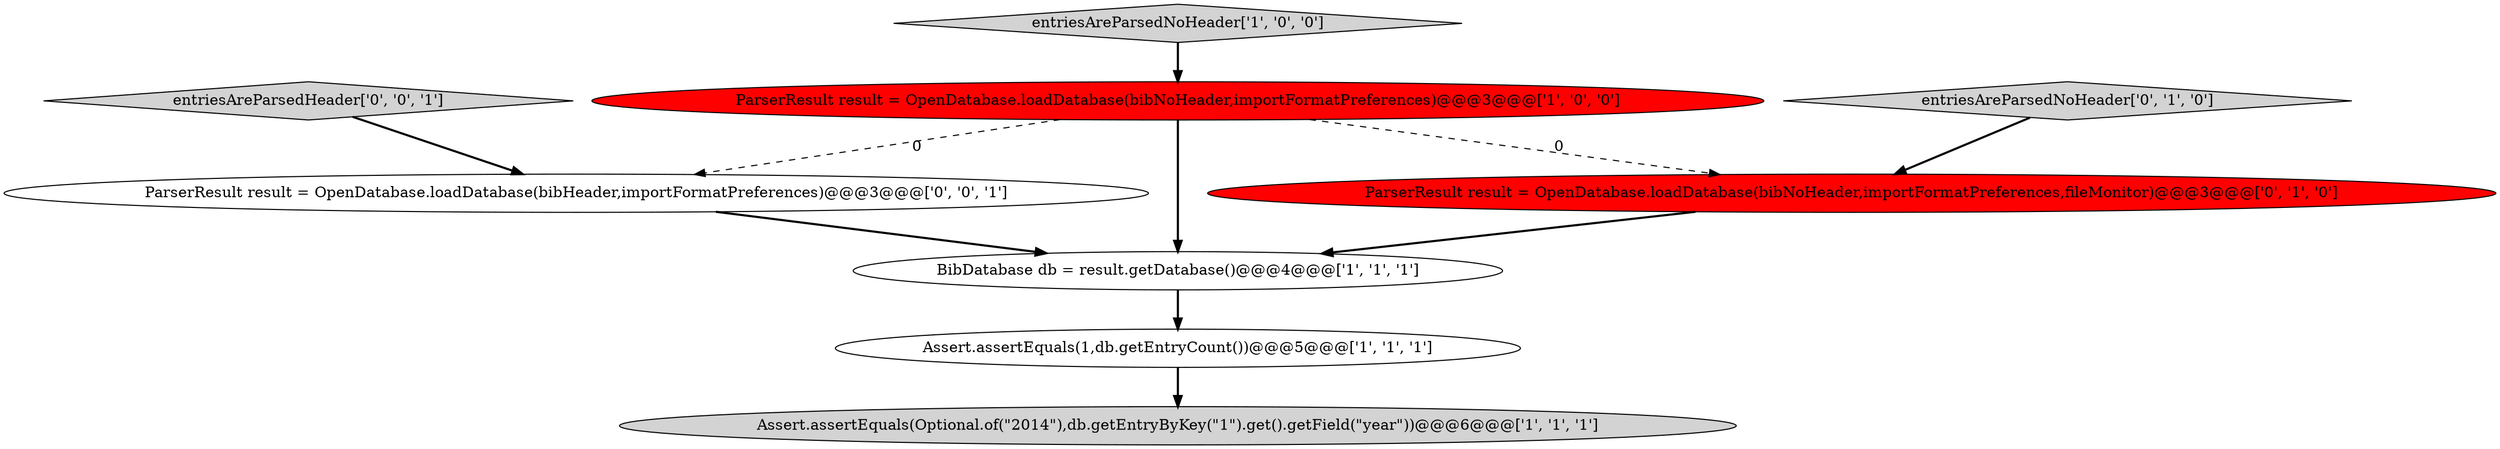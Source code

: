 digraph {
7 [style = filled, label = "entriesAreParsedHeader['0', '0', '1']", fillcolor = lightgray, shape = diamond image = "AAA0AAABBB3BBB"];
3 [style = filled, label = "ParserResult result = OpenDatabase.loadDatabase(bibNoHeader,importFormatPreferences)@@@3@@@['1', '0', '0']", fillcolor = red, shape = ellipse image = "AAA1AAABBB1BBB"];
4 [style = filled, label = "Assert.assertEquals(1,db.getEntryCount())@@@5@@@['1', '1', '1']", fillcolor = white, shape = ellipse image = "AAA0AAABBB1BBB"];
2 [style = filled, label = "entriesAreParsedNoHeader['1', '0', '0']", fillcolor = lightgray, shape = diamond image = "AAA0AAABBB1BBB"];
6 [style = filled, label = "entriesAreParsedNoHeader['0', '1', '0']", fillcolor = lightgray, shape = diamond image = "AAA0AAABBB2BBB"];
1 [style = filled, label = "Assert.assertEquals(Optional.of(\"2014\"),db.getEntryByKey(\"1\").get().getField(\"year\"))@@@6@@@['1', '1', '1']", fillcolor = lightgray, shape = ellipse image = "AAA0AAABBB1BBB"];
8 [style = filled, label = "ParserResult result = OpenDatabase.loadDatabase(bibHeader,importFormatPreferences)@@@3@@@['0', '0', '1']", fillcolor = white, shape = ellipse image = "AAA0AAABBB3BBB"];
0 [style = filled, label = "BibDatabase db = result.getDatabase()@@@4@@@['1', '1', '1']", fillcolor = white, shape = ellipse image = "AAA0AAABBB1BBB"];
5 [style = filled, label = "ParserResult result = OpenDatabase.loadDatabase(bibNoHeader,importFormatPreferences,fileMonitor)@@@3@@@['0', '1', '0']", fillcolor = red, shape = ellipse image = "AAA1AAABBB2BBB"];
8->0 [style = bold, label=""];
3->5 [style = dashed, label="0"];
3->8 [style = dashed, label="0"];
6->5 [style = bold, label=""];
4->1 [style = bold, label=""];
5->0 [style = bold, label=""];
7->8 [style = bold, label=""];
0->4 [style = bold, label=""];
3->0 [style = bold, label=""];
2->3 [style = bold, label=""];
}
